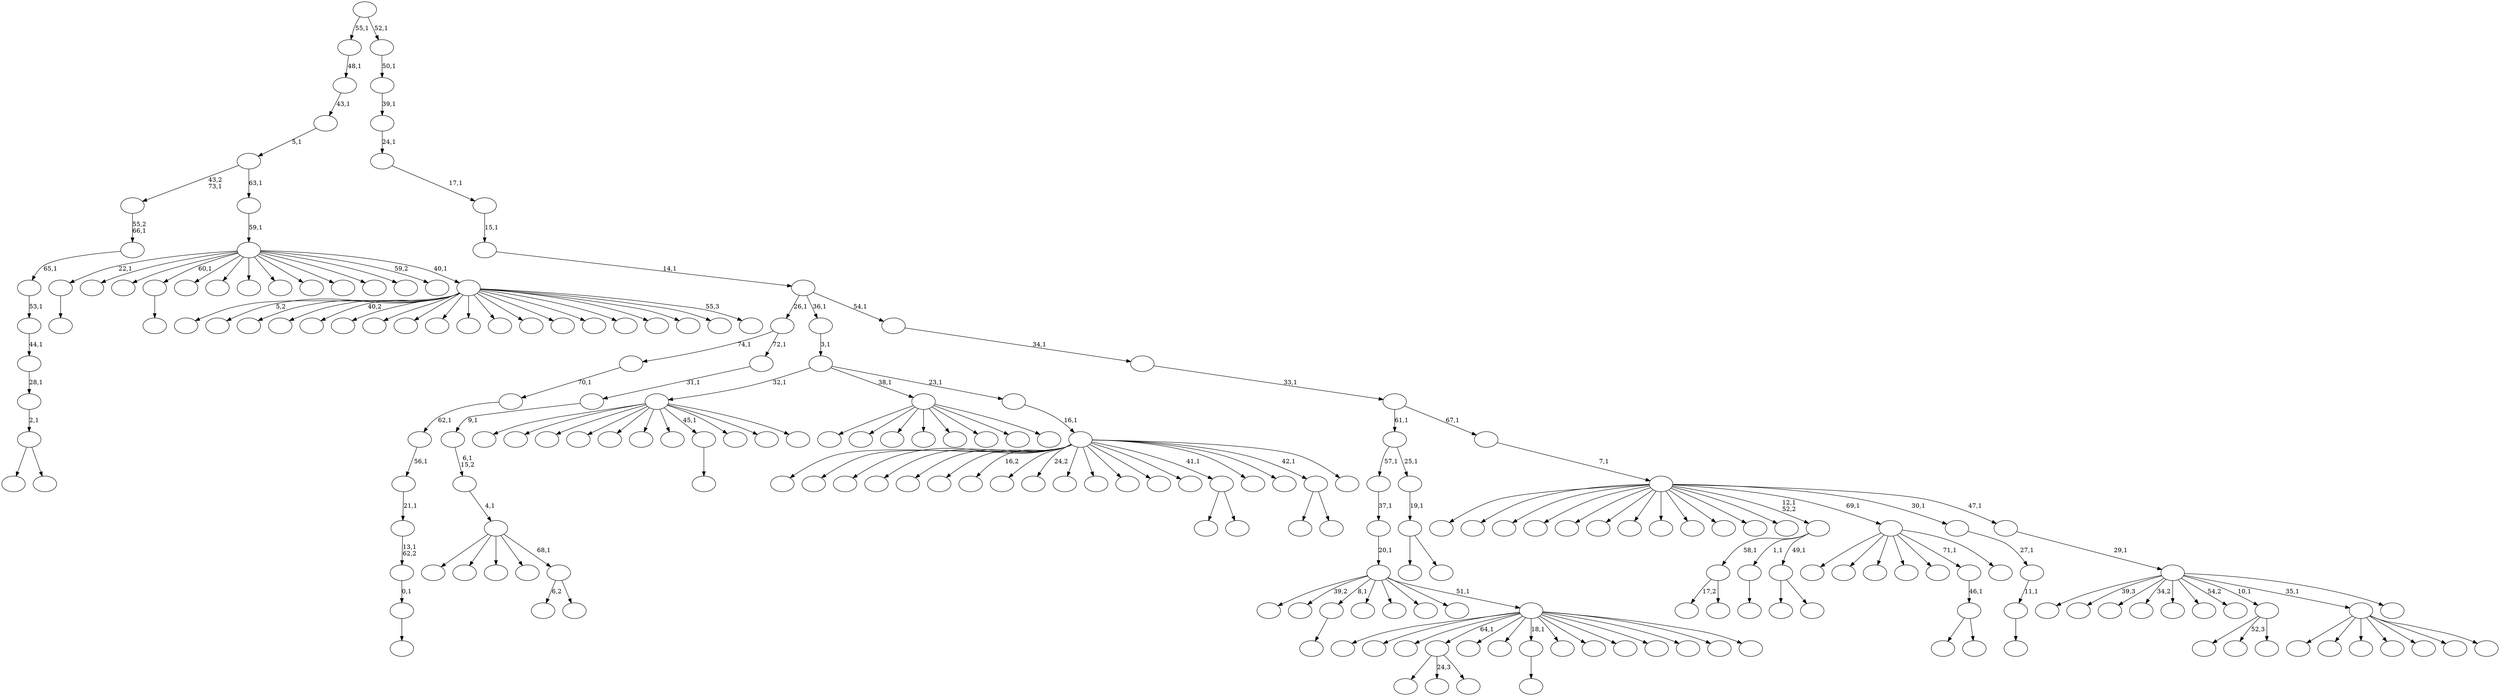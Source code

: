 digraph T {
	225 [label=""]
	224 [label=""]
	223 [label=""]
	222 [label=""]
	221 [label=""]
	220 [label=""]
	219 [label=""]
	218 [label=""]
	217 [label=""]
	216 [label=""]
	215 [label=""]
	214 [label=""]
	213 [label=""]
	212 [label=""]
	211 [label=""]
	210 [label=""]
	209 [label=""]
	208 [label=""]
	207 [label=""]
	206 [label=""]
	205 [label=""]
	204 [label=""]
	203 [label=""]
	202 [label=""]
	201 [label=""]
	200 [label=""]
	199 [label=""]
	198 [label=""]
	197 [label=""]
	196 [label=""]
	195 [label=""]
	194 [label=""]
	193 [label=""]
	192 [label=""]
	191 [label=""]
	190 [label=""]
	189 [label=""]
	188 [label=""]
	187 [label=""]
	186 [label=""]
	185 [label=""]
	184 [label=""]
	183 [label=""]
	182 [label=""]
	181 [label=""]
	180 [label=""]
	179 [label=""]
	178 [label=""]
	177 [label=""]
	176 [label=""]
	175 [label=""]
	174 [label=""]
	173 [label=""]
	172 [label=""]
	171 [label=""]
	170 [label=""]
	169 [label=""]
	168 [label=""]
	167 [label=""]
	166 [label=""]
	165 [label=""]
	164 [label=""]
	163 [label=""]
	162 [label=""]
	161 [label=""]
	160 [label=""]
	159 [label=""]
	158 [label=""]
	157 [label=""]
	156 [label=""]
	155 [label=""]
	154 [label=""]
	153 [label=""]
	152 [label=""]
	151 [label=""]
	150 [label=""]
	149 [label=""]
	148 [label=""]
	147 [label=""]
	146 [label=""]
	145 [label=""]
	144 [label=""]
	143 [label=""]
	142 [label=""]
	141 [label=""]
	140 [label=""]
	139 [label=""]
	138 [label=""]
	137 [label=""]
	136 [label=""]
	135 [label=""]
	134 [label=""]
	133 [label=""]
	132 [label=""]
	131 [label=""]
	130 [label=""]
	129 [label=""]
	128 [label=""]
	127 [label=""]
	126 [label=""]
	125 [label=""]
	124 [label=""]
	123 [label=""]
	122 [label=""]
	121 [label=""]
	120 [label=""]
	119 [label=""]
	118 [label=""]
	117 [label=""]
	116 [label=""]
	115 [label=""]
	114 [label=""]
	113 [label=""]
	112 [label=""]
	111 [label=""]
	110 [label=""]
	109 [label=""]
	108 [label=""]
	107 [label=""]
	106 [label=""]
	105 [label=""]
	104 [label=""]
	103 [label=""]
	102 [label=""]
	101 [label=""]
	100 [label=""]
	99 [label=""]
	98 [label=""]
	97 [label=""]
	96 [label=""]
	95 [label=""]
	94 [label=""]
	93 [label=""]
	92 [label=""]
	91 [label=""]
	90 [label=""]
	89 [label=""]
	88 [label=""]
	87 [label=""]
	86 [label=""]
	85 [label=""]
	84 [label=""]
	83 [label=""]
	82 [label=""]
	81 [label=""]
	80 [label=""]
	79 [label=""]
	78 [label=""]
	77 [label=""]
	76 [label=""]
	75 [label=""]
	74 [label=""]
	73 [label=""]
	72 [label=""]
	71 [label=""]
	70 [label=""]
	69 [label=""]
	68 [label=""]
	67 [label=""]
	66 [label=""]
	65 [label=""]
	64 [label=""]
	63 [label=""]
	62 [label=""]
	61 [label=""]
	60 [label=""]
	59 [label=""]
	58 [label=""]
	57 [label=""]
	56 [label=""]
	55 [label=""]
	54 [label=""]
	53 [label=""]
	52 [label=""]
	51 [label=""]
	50 [label=""]
	49 [label=""]
	48 [label=""]
	47 [label=""]
	46 [label=""]
	45 [label=""]
	44 [label=""]
	43 [label=""]
	42 [label=""]
	41 [label=""]
	40 [label=""]
	39 [label=""]
	38 [label=""]
	37 [label=""]
	36 [label=""]
	35 [label=""]
	34 [label=""]
	33 [label=""]
	32 [label=""]
	31 [label=""]
	30 [label=""]
	29 [label=""]
	28 [label=""]
	27 [label=""]
	26 [label=""]
	25 [label=""]
	24 [label=""]
	23 [label=""]
	22 [label=""]
	21 [label=""]
	20 [label=""]
	19 [label=""]
	18 [label=""]
	17 [label=""]
	16 [label=""]
	15 [label=""]
	14 [label=""]
	13 [label=""]
	12 [label=""]
	11 [label=""]
	10 [label=""]
	9 [label=""]
	8 [label=""]
	7 [label=""]
	6 [label=""]
	5 [label=""]
	4 [label=""]
	3 [label=""]
	2 [label=""]
	1 [label=""]
	0 [label=""]
	209 -> 210 [label=""]
	181 -> 193 [label=""]
	181 -> 183 [label="24,3"]
	181 -> 182 [label=""]
	175 -> 176 [label=""]
	171 -> 172 [label=""]
	170 -> 171 [label="0,1"]
	169 -> 170 [label="13,1\n62,2"]
	168 -> 169 [label="21,1"]
	167 -> 168 [label="56,1"]
	166 -> 167 [label="62,1"]
	165 -> 166 [label="70,1"]
	160 -> 191 [label="17,2"]
	160 -> 161 [label=""]
	157 -> 158 [label=""]
	154 -> 194 [label=""]
	154 -> 155 [label=""]
	153 -> 154 [label="2,1"]
	152 -> 153 [label="28,1"]
	151 -> 152 [label="44,1"]
	150 -> 151 [label="53,1"]
	149 -> 150 [label="65,1"]
	148 -> 149 [label="55,2\n66,1"]
	146 -> 147 [label=""]
	135 -> 136 [label=""]
	118 -> 119 [label=""]
	99 -> 115 [label="6,2"]
	99 -> 100 [label=""]
	98 -> 203 [label=""]
	98 -> 195 [label=""]
	98 -> 131 [label=""]
	98 -> 103 [label=""]
	98 -> 99 [label="68,1"]
	97 -> 98 [label="4,1"]
	96 -> 97 [label="6,1\n15,2"]
	95 -> 96 [label="9,1"]
	94 -> 95 [label="31,1"]
	93 -> 165 [label="74,1"]
	93 -> 94 [label="72,1"]
	70 -> 207 [label=""]
	70 -> 71 [label=""]
	69 -> 160 [label="58,1"]
	69 -> 146 [label="1,1"]
	69 -> 70 [label="49,1"]
	65 -> 221 [label=""]
	65 -> 173 [label="52,3"]
	65 -> 66 [label=""]
	63 -> 107 [label=""]
	63 -> 64 [label=""]
	59 -> 218 [label=""]
	59 -> 60 [label=""]
	58 -> 59 [label="46,1"]
	55 -> 225 [label=""]
	55 -> 205 [label=""]
	55 -> 138 [label=""]
	55 -> 110 [label=""]
	55 -> 67 [label=""]
	55 -> 58 [label="71,1"]
	55 -> 56 [label=""]
	53 -> 54 [label=""]
	52 -> 53 [label="11,1"]
	51 -> 52 [label="27,1"]
	48 -> 219 [label=""]
	48 -> 212 [label=""]
	48 -> 206 [label=""]
	48 -> 200 [label=""]
	48 -> 179 [label=""]
	48 -> 174 [label=""]
	48 -> 164 [label=""]
	48 -> 157 [label="45,1"]
	48 -> 143 [label=""]
	48 -> 140 [label=""]
	48 -> 49 [label=""]
	44 -> 223 [label=""]
	44 -> 204 [label=""]
	44 -> 192 [label=""]
	44 -> 181 [label="64,1"]
	44 -> 159 [label=""]
	44 -> 137 [label=""]
	44 -> 135 [label="18,1"]
	44 -> 114 [label=""]
	44 -> 82 [label=""]
	44 -> 81 [label=""]
	44 -> 61 [label=""]
	44 -> 47 [label=""]
	44 -> 46 [label=""]
	44 -> 45 [label=""]
	43 -> 188 [label=""]
	43 -> 186 [label="39,2"]
	43 -> 118 [label="8,1"]
	43 -> 116 [label=""]
	43 -> 105 [label=""]
	43 -> 74 [label=""]
	43 -> 68 [label=""]
	43 -> 44 [label="51,1"]
	42 -> 43 [label="20,1"]
	41 -> 42 [label="37,1"]
	39 -> 202 [label=""]
	39 -> 40 [label=""]
	38 -> 39 [label="19,1"]
	37 -> 41 [label="57,1"]
	37 -> 38 [label="25,1"]
	35 -> 216 [label=""]
	35 -> 214 [label=""]
	35 -> 213 [label=""]
	35 -> 177 [label=""]
	35 -> 129 [label=""]
	35 -> 102 [label=""]
	35 -> 36 [label=""]
	31 -> 224 [label=""]
	31 -> 222 [label=""]
	31 -> 215 [label=""]
	31 -> 211 [label=""]
	31 -> 104 [label=""]
	31 -> 77 [label=""]
	31 -> 72 [label=""]
	31 -> 32 [label=""]
	29 -> 126 [label=""]
	29 -> 30 [label=""]
	27 -> 220 [label=""]
	27 -> 201 [label="5,2"]
	27 -> 187 [label=""]
	27 -> 185 [label=""]
	27 -> 180 [label="40,2"]
	27 -> 141 [label=""]
	27 -> 133 [label=""]
	27 -> 123 [label=""]
	27 -> 117 [label=""]
	27 -> 109 [label=""]
	27 -> 108 [label=""]
	27 -> 106 [label=""]
	27 -> 91 [label=""]
	27 -> 86 [label=""]
	27 -> 84 [label=""]
	27 -> 76 [label=""]
	27 -> 62 [label=""]
	27 -> 57 [label=""]
	27 -> 28 [label="55,3"]
	26 -> 209 [label="22,1"]
	26 -> 190 [label=""]
	26 -> 184 [label=""]
	26 -> 175 [label="60,1"]
	26 -> 162 [label=""]
	26 -> 144 [label=""]
	26 -> 139 [label=""]
	26 -> 128 [label=""]
	26 -> 113 [label=""]
	26 -> 89 [label=""]
	26 -> 87 [label=""]
	26 -> 75 [label=""]
	26 -> 50 [label="59,2"]
	26 -> 27 [label="40,1"]
	25 -> 26 [label="59,1"]
	24 -> 148 [label="43,2\n73,1"]
	24 -> 25 [label="63,1"]
	23 -> 24 [label="5,1"]
	22 -> 23 [label="43,1"]
	21 -> 22 [label="48,1"]
	19 -> 217 [label=""]
	19 -> 208 [label=""]
	19 -> 197 [label=""]
	19 -> 189 [label=""]
	19 -> 178 [label=""]
	19 -> 163 [label=""]
	19 -> 145 [label="16,2"]
	19 -> 142 [label=""]
	19 -> 134 [label="24,2"]
	19 -> 124 [label=""]
	19 -> 92 [label=""]
	19 -> 83 [label=""]
	19 -> 78 [label=""]
	19 -> 73 [label=""]
	19 -> 63 [label="41,1"]
	19 -> 34 [label=""]
	19 -> 33 [label=""]
	19 -> 29 [label="42,1"]
	19 -> 20 [label=""]
	18 -> 19 [label="16,1"]
	17 -> 48 [label="32,1"]
	17 -> 31 [label="38,1"]
	17 -> 18 [label="23,1"]
	16 -> 17 [label="3,1"]
	14 -> 156 [label=""]
	14 -> 130 [label="39,3"]
	14 -> 127 [label=""]
	14 -> 125 [label="34,2"]
	14 -> 122 [label=""]
	14 -> 120 [label=""]
	14 -> 79 [label="54,2"]
	14 -> 65 [label="10,1"]
	14 -> 35 [label="35,1"]
	14 -> 15 [label=""]
	13 -> 14 [label="29,1"]
	12 -> 199 [label=""]
	12 -> 198 [label=""]
	12 -> 196 [label=""]
	12 -> 132 [label=""]
	12 -> 121 [label=""]
	12 -> 112 [label=""]
	12 -> 111 [label=""]
	12 -> 101 [label=""]
	12 -> 90 [label=""]
	12 -> 88 [label=""]
	12 -> 85 [label=""]
	12 -> 80 [label=""]
	12 -> 69 [label="12,1\n52,2"]
	12 -> 55 [label="69,1"]
	12 -> 51 [label="30,1"]
	12 -> 13 [label="47,1"]
	11 -> 12 [label="7,1"]
	10 -> 37 [label="61,1"]
	10 -> 11 [label="67,1"]
	9 -> 10 [label="33,1"]
	8 -> 9 [label="34,1"]
	7 -> 93 [label="26,1"]
	7 -> 16 [label="36,1"]
	7 -> 8 [label="54,1"]
	6 -> 7 [label="14,1"]
	5 -> 6 [label="15,1"]
	4 -> 5 [label="17,1"]
	3 -> 4 [label="24,1"]
	2 -> 3 [label="39,1"]
	1 -> 2 [label="50,1"]
	0 -> 21 [label="55,1"]
	0 -> 1 [label="52,1"]
}
